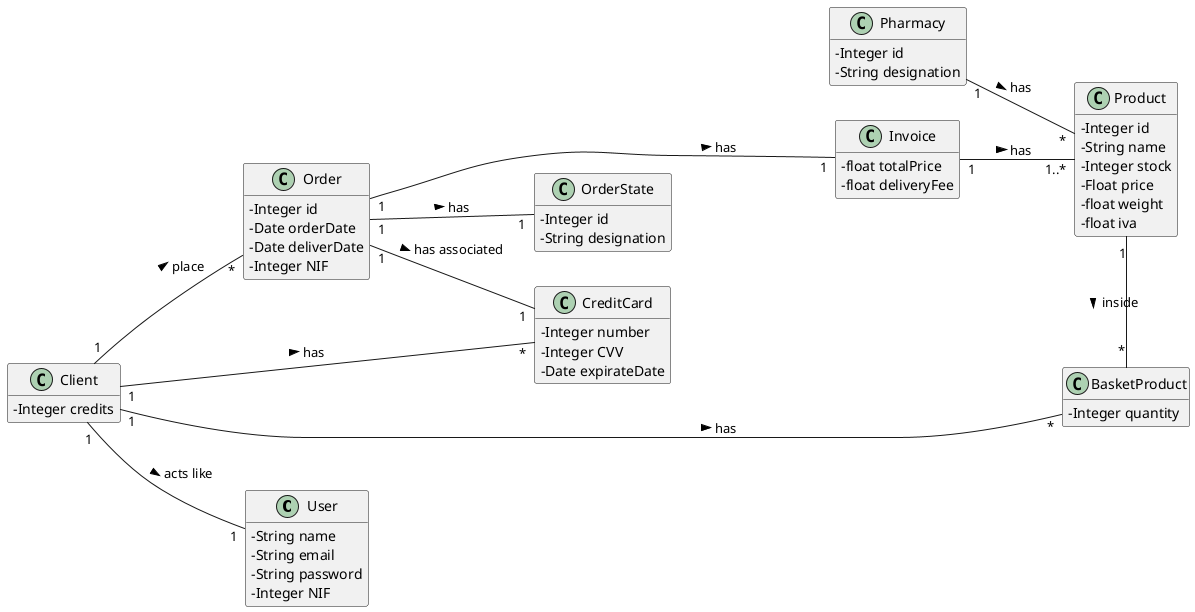 @startuml
skinparam classAttributeIconSize 0
hide methods
left to right direction


class User {
    -String name
    -String email
    -String password
    -Integer NIF

}


class Client {
    -Integer credits
}




class Pharmacy {
    -Integer id
    -String designation
}




class Product {
    -Integer id
    -String name
    -Integer stock
    -Float price
    -float weight
    -float iva
}


class Order {
    -Integer id
    -Date orderDate
    -Date deliverDate
    -Integer NIF

}

class OrderState {
    -Integer id
    -String designation
}


class Invoice {
    -float totalPrice
    -float deliveryFee
}

class CreditCard {
    -Integer number
    -Integer CVV
    -Date expirateDate
}

class BasketProduct {
    -Integer quantity

}

/'------------------------------------------------------------------------------------ '/


Client "1" -- "1" User: acts like >

Client "1" -- "*" CreditCard: has >
Client "1" -- "*" Order: place >
Client "1" -- "*" BasketProduct: has >

Product "1" - "*" BasketProduct: inside >

Pharmacy "1" -- "*" Product: has >

Order "1" ---- "1" Invoice: has >

Invoice "1" -- "1..*" Product: has >


Order "1" -- "1" OrderState: has >
Order "1" -- "1" CreditCard: has associated >



@enduml
